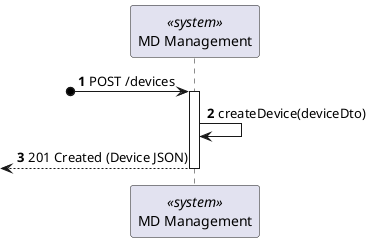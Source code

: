 @startuml process-view
autonumber
participant SYS as "MD Management" <<system>>

?o-> SYS : POST /devices
activate SYS

SYS -> SYS : createDevice(deviceDto)
<-- SYS : 201 Created (Device JSON)
deactivate SYS

@enduml
